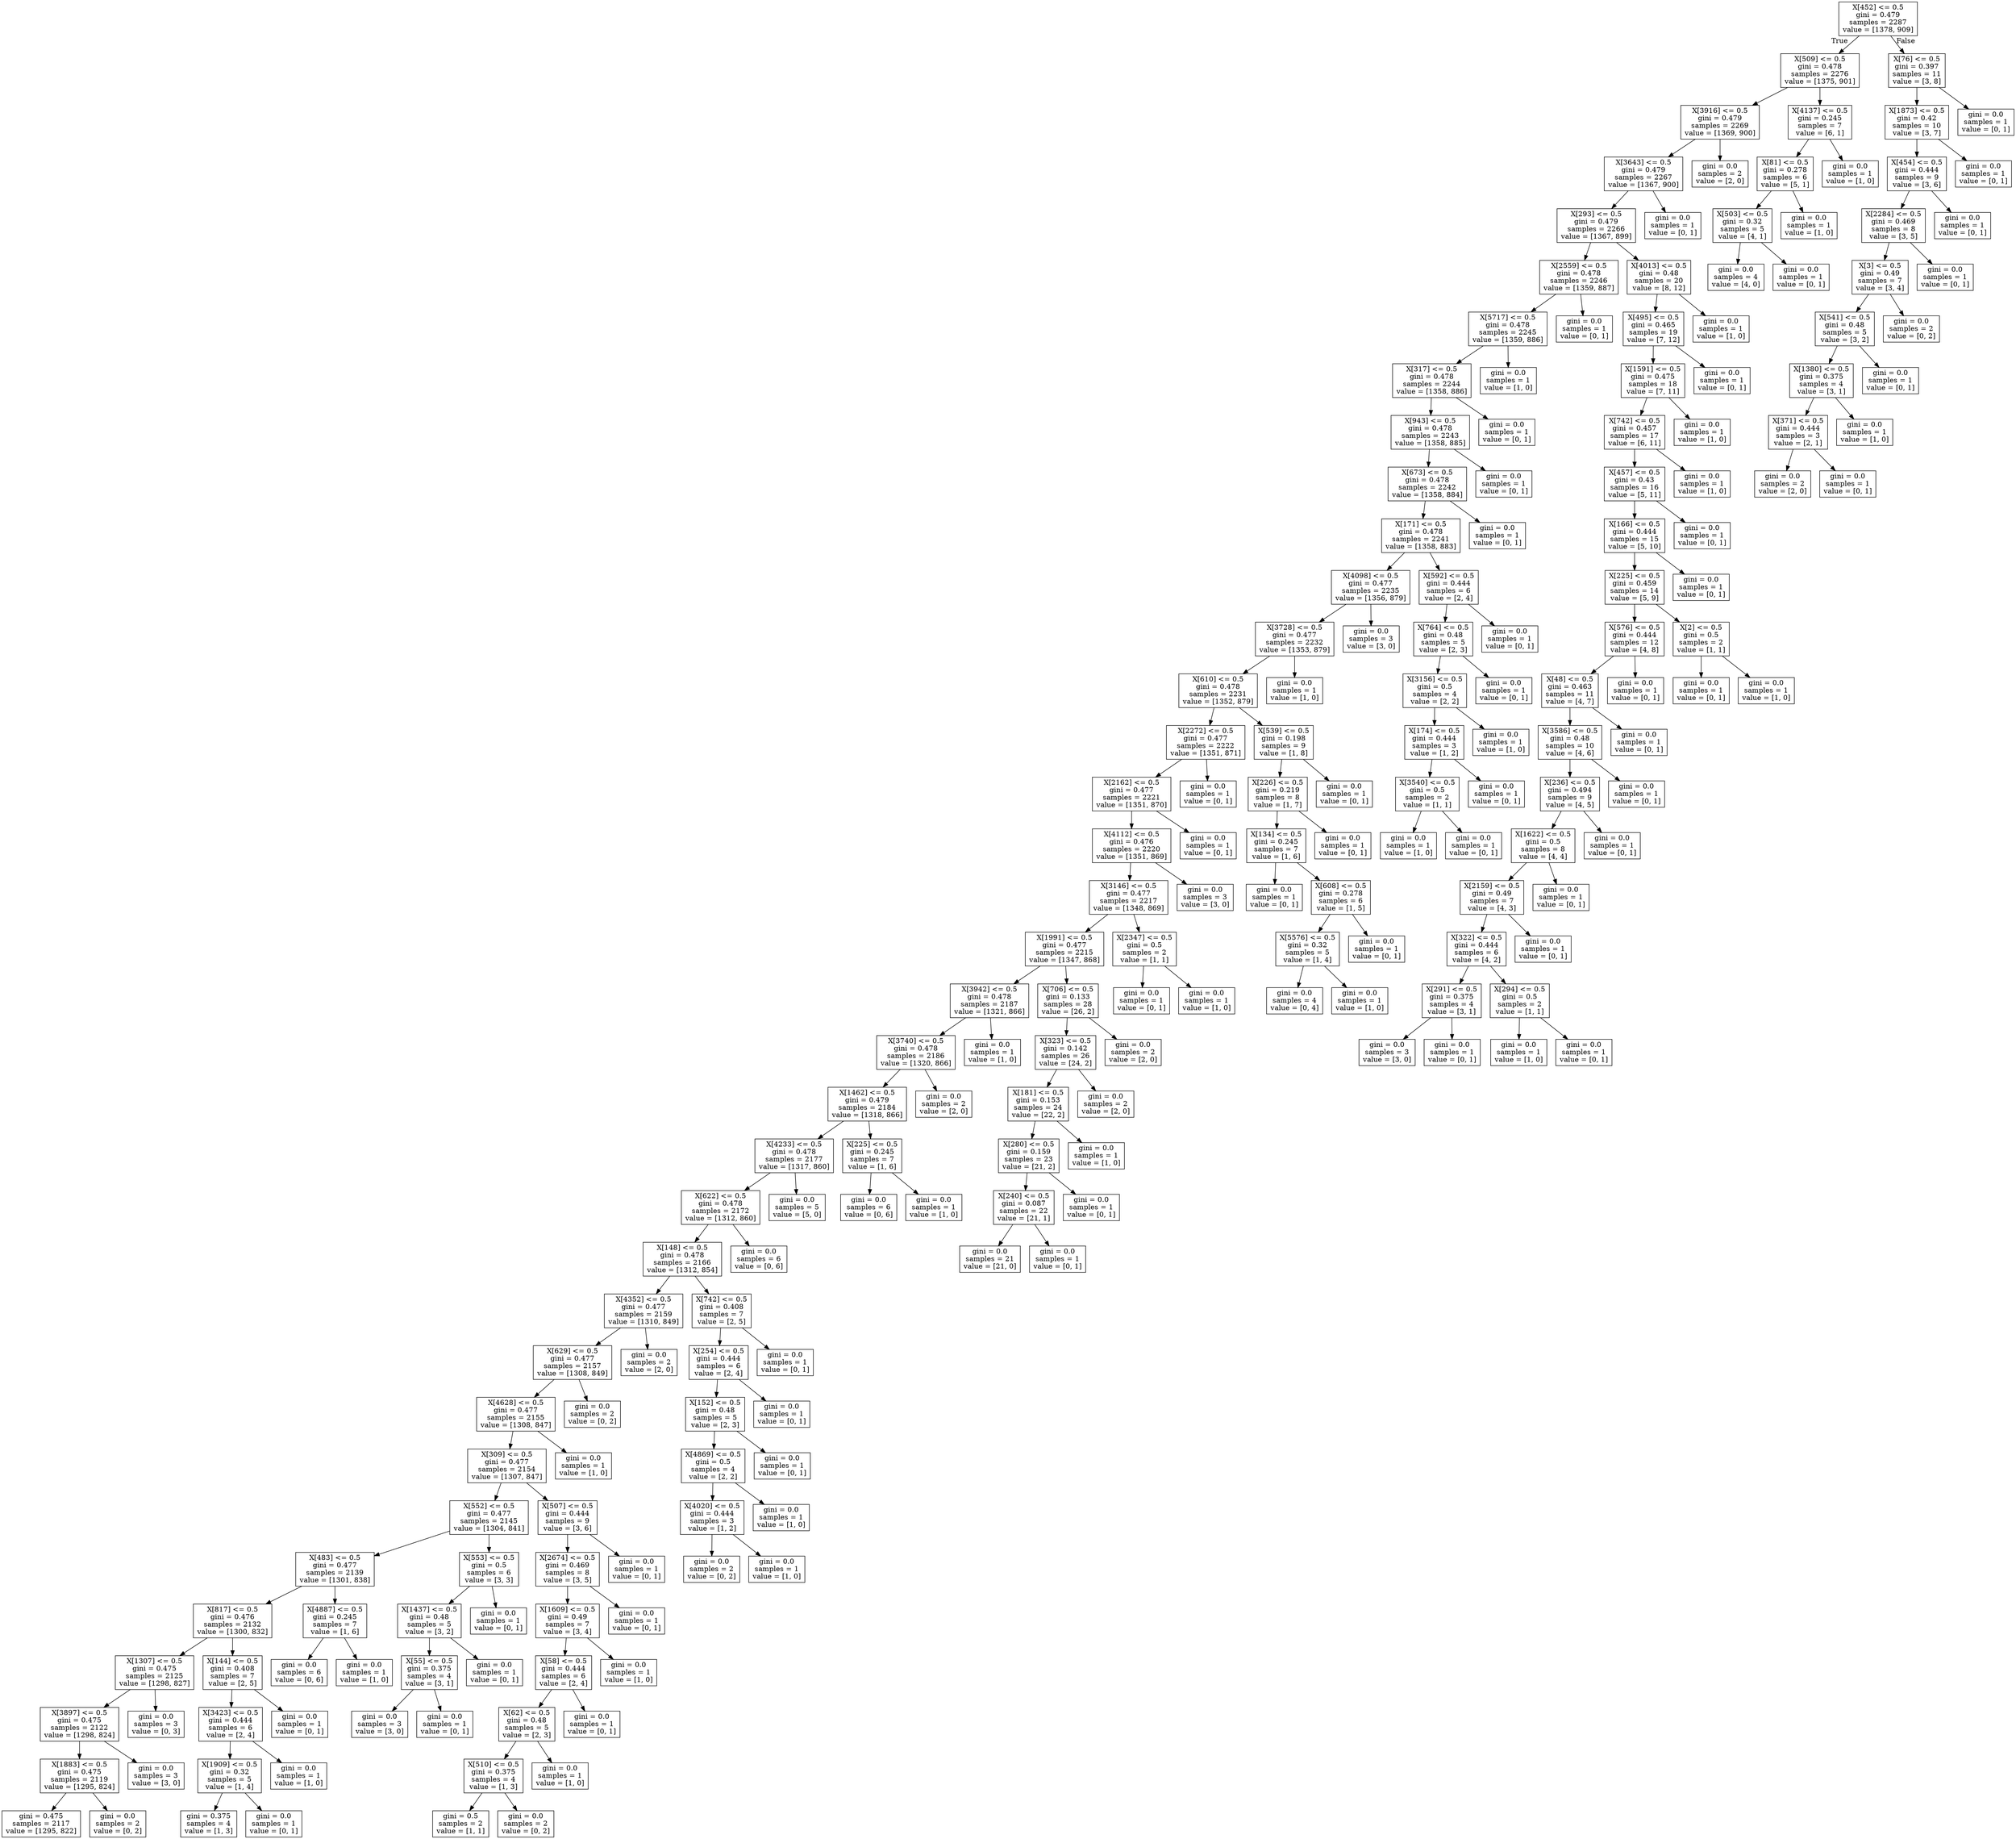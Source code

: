 digraph Tree {
node [shape=box] ;
0 [label="X[452] <= 0.5\ngini = 0.479\nsamples = 2287\nvalue = [1378, 909]"] ;
1 [label="X[509] <= 0.5\ngini = 0.478\nsamples = 2276\nvalue = [1375, 901]"] ;
0 -> 1 [labeldistance=2.5, labelangle=45, headlabel="True"] ;
2 [label="X[3916] <= 0.5\ngini = 0.479\nsamples = 2269\nvalue = [1369, 900]"] ;
1 -> 2 ;
3 [label="X[3643] <= 0.5\ngini = 0.479\nsamples = 2267\nvalue = [1367, 900]"] ;
2 -> 3 ;
4 [label="X[293] <= 0.5\ngini = 0.479\nsamples = 2266\nvalue = [1367, 899]"] ;
3 -> 4 ;
5 [label="X[2559] <= 0.5\ngini = 0.478\nsamples = 2246\nvalue = [1359, 887]"] ;
4 -> 5 ;
6 [label="X[5717] <= 0.5\ngini = 0.478\nsamples = 2245\nvalue = [1359, 886]"] ;
5 -> 6 ;
7 [label="X[317] <= 0.5\ngini = 0.478\nsamples = 2244\nvalue = [1358, 886]"] ;
6 -> 7 ;
8 [label="X[943] <= 0.5\ngini = 0.478\nsamples = 2243\nvalue = [1358, 885]"] ;
7 -> 8 ;
9 [label="X[673] <= 0.5\ngini = 0.478\nsamples = 2242\nvalue = [1358, 884]"] ;
8 -> 9 ;
10 [label="X[171] <= 0.5\ngini = 0.478\nsamples = 2241\nvalue = [1358, 883]"] ;
9 -> 10 ;
11 [label="X[4098] <= 0.5\ngini = 0.477\nsamples = 2235\nvalue = [1356, 879]"] ;
10 -> 11 ;
12 [label="X[3728] <= 0.5\ngini = 0.477\nsamples = 2232\nvalue = [1353, 879]"] ;
11 -> 12 ;
13 [label="X[610] <= 0.5\ngini = 0.478\nsamples = 2231\nvalue = [1352, 879]"] ;
12 -> 13 ;
14 [label="X[2272] <= 0.5\ngini = 0.477\nsamples = 2222\nvalue = [1351, 871]"] ;
13 -> 14 ;
15 [label="X[2162] <= 0.5\ngini = 0.477\nsamples = 2221\nvalue = [1351, 870]"] ;
14 -> 15 ;
16 [label="X[4112] <= 0.5\ngini = 0.476\nsamples = 2220\nvalue = [1351, 869]"] ;
15 -> 16 ;
17 [label="X[3146] <= 0.5\ngini = 0.477\nsamples = 2217\nvalue = [1348, 869]"] ;
16 -> 17 ;
18 [label="X[1991] <= 0.5\ngini = 0.477\nsamples = 2215\nvalue = [1347, 868]"] ;
17 -> 18 ;
19 [label="X[3942] <= 0.5\ngini = 0.478\nsamples = 2187\nvalue = [1321, 866]"] ;
18 -> 19 ;
20 [label="X[3740] <= 0.5\ngini = 0.478\nsamples = 2186\nvalue = [1320, 866]"] ;
19 -> 20 ;
21 [label="X[1462] <= 0.5\ngini = 0.479\nsamples = 2184\nvalue = [1318, 866]"] ;
20 -> 21 ;
22 [label="X[4233] <= 0.5\ngini = 0.478\nsamples = 2177\nvalue = [1317, 860]"] ;
21 -> 22 ;
23 [label="X[622] <= 0.5\ngini = 0.478\nsamples = 2172\nvalue = [1312, 860]"] ;
22 -> 23 ;
24 [label="X[148] <= 0.5\ngini = 0.478\nsamples = 2166\nvalue = [1312, 854]"] ;
23 -> 24 ;
25 [label="X[4352] <= 0.5\ngini = 0.477\nsamples = 2159\nvalue = [1310, 849]"] ;
24 -> 25 ;
26 [label="X[629] <= 0.5\ngini = 0.477\nsamples = 2157\nvalue = [1308, 849]"] ;
25 -> 26 ;
27 [label="X[4628] <= 0.5\ngini = 0.477\nsamples = 2155\nvalue = [1308, 847]"] ;
26 -> 27 ;
28 [label="X[309] <= 0.5\ngini = 0.477\nsamples = 2154\nvalue = [1307, 847]"] ;
27 -> 28 ;
29 [label="X[552] <= 0.5\ngini = 0.477\nsamples = 2145\nvalue = [1304, 841]"] ;
28 -> 29 ;
30 [label="X[483] <= 0.5\ngini = 0.477\nsamples = 2139\nvalue = [1301, 838]"] ;
29 -> 30 ;
31 [label="X[817] <= 0.5\ngini = 0.476\nsamples = 2132\nvalue = [1300, 832]"] ;
30 -> 31 ;
32 [label="X[1307] <= 0.5\ngini = 0.475\nsamples = 2125\nvalue = [1298, 827]"] ;
31 -> 32 ;
33 [label="X[3897] <= 0.5\ngini = 0.475\nsamples = 2122\nvalue = [1298, 824]"] ;
32 -> 33 ;
34 [label="X[1883] <= 0.5\ngini = 0.475\nsamples = 2119\nvalue = [1295, 824]"] ;
33 -> 34 ;
35 [label="gini = 0.475\nsamples = 2117\nvalue = [1295, 822]"] ;
34 -> 35 ;
36 [label="gini = 0.0\nsamples = 2\nvalue = [0, 2]"] ;
34 -> 36 ;
37 [label="gini = 0.0\nsamples = 3\nvalue = [3, 0]"] ;
33 -> 37 ;
38 [label="gini = 0.0\nsamples = 3\nvalue = [0, 3]"] ;
32 -> 38 ;
39 [label="X[144] <= 0.5\ngini = 0.408\nsamples = 7\nvalue = [2, 5]"] ;
31 -> 39 ;
40 [label="X[3423] <= 0.5\ngini = 0.444\nsamples = 6\nvalue = [2, 4]"] ;
39 -> 40 ;
41 [label="X[1909] <= 0.5\ngini = 0.32\nsamples = 5\nvalue = [1, 4]"] ;
40 -> 41 ;
42 [label="gini = 0.375\nsamples = 4\nvalue = [1, 3]"] ;
41 -> 42 ;
43 [label="gini = 0.0\nsamples = 1\nvalue = [0, 1]"] ;
41 -> 43 ;
44 [label="gini = 0.0\nsamples = 1\nvalue = [1, 0]"] ;
40 -> 44 ;
45 [label="gini = 0.0\nsamples = 1\nvalue = [0, 1]"] ;
39 -> 45 ;
46 [label="X[4887] <= 0.5\ngini = 0.245\nsamples = 7\nvalue = [1, 6]"] ;
30 -> 46 ;
47 [label="gini = 0.0\nsamples = 6\nvalue = [0, 6]"] ;
46 -> 47 ;
48 [label="gini = 0.0\nsamples = 1\nvalue = [1, 0]"] ;
46 -> 48 ;
49 [label="X[553] <= 0.5\ngini = 0.5\nsamples = 6\nvalue = [3, 3]"] ;
29 -> 49 ;
50 [label="X[1437] <= 0.5\ngini = 0.48\nsamples = 5\nvalue = [3, 2]"] ;
49 -> 50 ;
51 [label="X[55] <= 0.5\ngini = 0.375\nsamples = 4\nvalue = [3, 1]"] ;
50 -> 51 ;
52 [label="gini = 0.0\nsamples = 3\nvalue = [3, 0]"] ;
51 -> 52 ;
53 [label="gini = 0.0\nsamples = 1\nvalue = [0, 1]"] ;
51 -> 53 ;
54 [label="gini = 0.0\nsamples = 1\nvalue = [0, 1]"] ;
50 -> 54 ;
55 [label="gini = 0.0\nsamples = 1\nvalue = [0, 1]"] ;
49 -> 55 ;
56 [label="X[507] <= 0.5\ngini = 0.444\nsamples = 9\nvalue = [3, 6]"] ;
28 -> 56 ;
57 [label="X[2674] <= 0.5\ngini = 0.469\nsamples = 8\nvalue = [3, 5]"] ;
56 -> 57 ;
58 [label="X[1609] <= 0.5\ngini = 0.49\nsamples = 7\nvalue = [3, 4]"] ;
57 -> 58 ;
59 [label="X[58] <= 0.5\ngini = 0.444\nsamples = 6\nvalue = [2, 4]"] ;
58 -> 59 ;
60 [label="X[62] <= 0.5\ngini = 0.48\nsamples = 5\nvalue = [2, 3]"] ;
59 -> 60 ;
61 [label="X[510] <= 0.5\ngini = 0.375\nsamples = 4\nvalue = [1, 3]"] ;
60 -> 61 ;
62 [label="gini = 0.5\nsamples = 2\nvalue = [1, 1]"] ;
61 -> 62 ;
63 [label="gini = 0.0\nsamples = 2\nvalue = [0, 2]"] ;
61 -> 63 ;
64 [label="gini = 0.0\nsamples = 1\nvalue = [1, 0]"] ;
60 -> 64 ;
65 [label="gini = 0.0\nsamples = 1\nvalue = [0, 1]"] ;
59 -> 65 ;
66 [label="gini = 0.0\nsamples = 1\nvalue = [1, 0]"] ;
58 -> 66 ;
67 [label="gini = 0.0\nsamples = 1\nvalue = [0, 1]"] ;
57 -> 67 ;
68 [label="gini = 0.0\nsamples = 1\nvalue = [0, 1]"] ;
56 -> 68 ;
69 [label="gini = 0.0\nsamples = 1\nvalue = [1, 0]"] ;
27 -> 69 ;
70 [label="gini = 0.0\nsamples = 2\nvalue = [0, 2]"] ;
26 -> 70 ;
71 [label="gini = 0.0\nsamples = 2\nvalue = [2, 0]"] ;
25 -> 71 ;
72 [label="X[742] <= 0.5\ngini = 0.408\nsamples = 7\nvalue = [2, 5]"] ;
24 -> 72 ;
73 [label="X[254] <= 0.5\ngini = 0.444\nsamples = 6\nvalue = [2, 4]"] ;
72 -> 73 ;
74 [label="X[152] <= 0.5\ngini = 0.48\nsamples = 5\nvalue = [2, 3]"] ;
73 -> 74 ;
75 [label="X[4869] <= 0.5\ngini = 0.5\nsamples = 4\nvalue = [2, 2]"] ;
74 -> 75 ;
76 [label="X[4020] <= 0.5\ngini = 0.444\nsamples = 3\nvalue = [1, 2]"] ;
75 -> 76 ;
77 [label="gini = 0.0\nsamples = 2\nvalue = [0, 2]"] ;
76 -> 77 ;
78 [label="gini = 0.0\nsamples = 1\nvalue = [1, 0]"] ;
76 -> 78 ;
79 [label="gini = 0.0\nsamples = 1\nvalue = [1, 0]"] ;
75 -> 79 ;
80 [label="gini = 0.0\nsamples = 1\nvalue = [0, 1]"] ;
74 -> 80 ;
81 [label="gini = 0.0\nsamples = 1\nvalue = [0, 1]"] ;
73 -> 81 ;
82 [label="gini = 0.0\nsamples = 1\nvalue = [0, 1]"] ;
72 -> 82 ;
83 [label="gini = 0.0\nsamples = 6\nvalue = [0, 6]"] ;
23 -> 83 ;
84 [label="gini = 0.0\nsamples = 5\nvalue = [5, 0]"] ;
22 -> 84 ;
85 [label="X[225] <= 0.5\ngini = 0.245\nsamples = 7\nvalue = [1, 6]"] ;
21 -> 85 ;
86 [label="gini = 0.0\nsamples = 6\nvalue = [0, 6]"] ;
85 -> 86 ;
87 [label="gini = 0.0\nsamples = 1\nvalue = [1, 0]"] ;
85 -> 87 ;
88 [label="gini = 0.0\nsamples = 2\nvalue = [2, 0]"] ;
20 -> 88 ;
89 [label="gini = 0.0\nsamples = 1\nvalue = [1, 0]"] ;
19 -> 89 ;
90 [label="X[706] <= 0.5\ngini = 0.133\nsamples = 28\nvalue = [26, 2]"] ;
18 -> 90 ;
91 [label="X[323] <= 0.5\ngini = 0.142\nsamples = 26\nvalue = [24, 2]"] ;
90 -> 91 ;
92 [label="X[181] <= 0.5\ngini = 0.153\nsamples = 24\nvalue = [22, 2]"] ;
91 -> 92 ;
93 [label="X[280] <= 0.5\ngini = 0.159\nsamples = 23\nvalue = [21, 2]"] ;
92 -> 93 ;
94 [label="X[240] <= 0.5\ngini = 0.087\nsamples = 22\nvalue = [21, 1]"] ;
93 -> 94 ;
95 [label="gini = 0.0\nsamples = 21\nvalue = [21, 0]"] ;
94 -> 95 ;
96 [label="gini = 0.0\nsamples = 1\nvalue = [0, 1]"] ;
94 -> 96 ;
97 [label="gini = 0.0\nsamples = 1\nvalue = [0, 1]"] ;
93 -> 97 ;
98 [label="gini = 0.0\nsamples = 1\nvalue = [1, 0]"] ;
92 -> 98 ;
99 [label="gini = 0.0\nsamples = 2\nvalue = [2, 0]"] ;
91 -> 99 ;
100 [label="gini = 0.0\nsamples = 2\nvalue = [2, 0]"] ;
90 -> 100 ;
101 [label="X[2347] <= 0.5\ngini = 0.5\nsamples = 2\nvalue = [1, 1]"] ;
17 -> 101 ;
102 [label="gini = 0.0\nsamples = 1\nvalue = [0, 1]"] ;
101 -> 102 ;
103 [label="gini = 0.0\nsamples = 1\nvalue = [1, 0]"] ;
101 -> 103 ;
104 [label="gini = 0.0\nsamples = 3\nvalue = [3, 0]"] ;
16 -> 104 ;
105 [label="gini = 0.0\nsamples = 1\nvalue = [0, 1]"] ;
15 -> 105 ;
106 [label="gini = 0.0\nsamples = 1\nvalue = [0, 1]"] ;
14 -> 106 ;
107 [label="X[539] <= 0.5\ngini = 0.198\nsamples = 9\nvalue = [1, 8]"] ;
13 -> 107 ;
108 [label="X[226] <= 0.5\ngini = 0.219\nsamples = 8\nvalue = [1, 7]"] ;
107 -> 108 ;
109 [label="X[134] <= 0.5\ngini = 0.245\nsamples = 7\nvalue = [1, 6]"] ;
108 -> 109 ;
110 [label="gini = 0.0\nsamples = 1\nvalue = [0, 1]"] ;
109 -> 110 ;
111 [label="X[608] <= 0.5\ngini = 0.278\nsamples = 6\nvalue = [1, 5]"] ;
109 -> 111 ;
112 [label="X[5576] <= 0.5\ngini = 0.32\nsamples = 5\nvalue = [1, 4]"] ;
111 -> 112 ;
113 [label="gini = 0.0\nsamples = 4\nvalue = [0, 4]"] ;
112 -> 113 ;
114 [label="gini = 0.0\nsamples = 1\nvalue = [1, 0]"] ;
112 -> 114 ;
115 [label="gini = 0.0\nsamples = 1\nvalue = [0, 1]"] ;
111 -> 115 ;
116 [label="gini = 0.0\nsamples = 1\nvalue = [0, 1]"] ;
108 -> 116 ;
117 [label="gini = 0.0\nsamples = 1\nvalue = [0, 1]"] ;
107 -> 117 ;
118 [label="gini = 0.0\nsamples = 1\nvalue = [1, 0]"] ;
12 -> 118 ;
119 [label="gini = 0.0\nsamples = 3\nvalue = [3, 0]"] ;
11 -> 119 ;
120 [label="X[592] <= 0.5\ngini = 0.444\nsamples = 6\nvalue = [2, 4]"] ;
10 -> 120 ;
121 [label="X[764] <= 0.5\ngini = 0.48\nsamples = 5\nvalue = [2, 3]"] ;
120 -> 121 ;
122 [label="X[3156] <= 0.5\ngini = 0.5\nsamples = 4\nvalue = [2, 2]"] ;
121 -> 122 ;
123 [label="X[174] <= 0.5\ngini = 0.444\nsamples = 3\nvalue = [1, 2]"] ;
122 -> 123 ;
124 [label="X[3540] <= 0.5\ngini = 0.5\nsamples = 2\nvalue = [1, 1]"] ;
123 -> 124 ;
125 [label="gini = 0.0\nsamples = 1\nvalue = [1, 0]"] ;
124 -> 125 ;
126 [label="gini = 0.0\nsamples = 1\nvalue = [0, 1]"] ;
124 -> 126 ;
127 [label="gini = 0.0\nsamples = 1\nvalue = [0, 1]"] ;
123 -> 127 ;
128 [label="gini = 0.0\nsamples = 1\nvalue = [1, 0]"] ;
122 -> 128 ;
129 [label="gini = 0.0\nsamples = 1\nvalue = [0, 1]"] ;
121 -> 129 ;
130 [label="gini = 0.0\nsamples = 1\nvalue = [0, 1]"] ;
120 -> 130 ;
131 [label="gini = 0.0\nsamples = 1\nvalue = [0, 1]"] ;
9 -> 131 ;
132 [label="gini = 0.0\nsamples = 1\nvalue = [0, 1]"] ;
8 -> 132 ;
133 [label="gini = 0.0\nsamples = 1\nvalue = [0, 1]"] ;
7 -> 133 ;
134 [label="gini = 0.0\nsamples = 1\nvalue = [1, 0]"] ;
6 -> 134 ;
135 [label="gini = 0.0\nsamples = 1\nvalue = [0, 1]"] ;
5 -> 135 ;
136 [label="X[4013] <= 0.5\ngini = 0.48\nsamples = 20\nvalue = [8, 12]"] ;
4 -> 136 ;
137 [label="X[495] <= 0.5\ngini = 0.465\nsamples = 19\nvalue = [7, 12]"] ;
136 -> 137 ;
138 [label="X[1591] <= 0.5\ngini = 0.475\nsamples = 18\nvalue = [7, 11]"] ;
137 -> 138 ;
139 [label="X[742] <= 0.5\ngini = 0.457\nsamples = 17\nvalue = [6, 11]"] ;
138 -> 139 ;
140 [label="X[457] <= 0.5\ngini = 0.43\nsamples = 16\nvalue = [5, 11]"] ;
139 -> 140 ;
141 [label="X[166] <= 0.5\ngini = 0.444\nsamples = 15\nvalue = [5, 10]"] ;
140 -> 141 ;
142 [label="X[225] <= 0.5\ngini = 0.459\nsamples = 14\nvalue = [5, 9]"] ;
141 -> 142 ;
143 [label="X[576] <= 0.5\ngini = 0.444\nsamples = 12\nvalue = [4, 8]"] ;
142 -> 143 ;
144 [label="X[48] <= 0.5\ngini = 0.463\nsamples = 11\nvalue = [4, 7]"] ;
143 -> 144 ;
145 [label="X[3586] <= 0.5\ngini = 0.48\nsamples = 10\nvalue = [4, 6]"] ;
144 -> 145 ;
146 [label="X[236] <= 0.5\ngini = 0.494\nsamples = 9\nvalue = [4, 5]"] ;
145 -> 146 ;
147 [label="X[1622] <= 0.5\ngini = 0.5\nsamples = 8\nvalue = [4, 4]"] ;
146 -> 147 ;
148 [label="X[2159] <= 0.5\ngini = 0.49\nsamples = 7\nvalue = [4, 3]"] ;
147 -> 148 ;
149 [label="X[322] <= 0.5\ngini = 0.444\nsamples = 6\nvalue = [4, 2]"] ;
148 -> 149 ;
150 [label="X[291] <= 0.5\ngini = 0.375\nsamples = 4\nvalue = [3, 1]"] ;
149 -> 150 ;
151 [label="gini = 0.0\nsamples = 3\nvalue = [3, 0]"] ;
150 -> 151 ;
152 [label="gini = 0.0\nsamples = 1\nvalue = [0, 1]"] ;
150 -> 152 ;
153 [label="X[294] <= 0.5\ngini = 0.5\nsamples = 2\nvalue = [1, 1]"] ;
149 -> 153 ;
154 [label="gini = 0.0\nsamples = 1\nvalue = [1, 0]"] ;
153 -> 154 ;
155 [label="gini = 0.0\nsamples = 1\nvalue = [0, 1]"] ;
153 -> 155 ;
156 [label="gini = 0.0\nsamples = 1\nvalue = [0, 1]"] ;
148 -> 156 ;
157 [label="gini = 0.0\nsamples = 1\nvalue = [0, 1]"] ;
147 -> 157 ;
158 [label="gini = 0.0\nsamples = 1\nvalue = [0, 1]"] ;
146 -> 158 ;
159 [label="gini = 0.0\nsamples = 1\nvalue = [0, 1]"] ;
145 -> 159 ;
160 [label="gini = 0.0\nsamples = 1\nvalue = [0, 1]"] ;
144 -> 160 ;
161 [label="gini = 0.0\nsamples = 1\nvalue = [0, 1]"] ;
143 -> 161 ;
162 [label="X[2] <= 0.5\ngini = 0.5\nsamples = 2\nvalue = [1, 1]"] ;
142 -> 162 ;
163 [label="gini = 0.0\nsamples = 1\nvalue = [0, 1]"] ;
162 -> 163 ;
164 [label="gini = 0.0\nsamples = 1\nvalue = [1, 0]"] ;
162 -> 164 ;
165 [label="gini = 0.0\nsamples = 1\nvalue = [0, 1]"] ;
141 -> 165 ;
166 [label="gini = 0.0\nsamples = 1\nvalue = [0, 1]"] ;
140 -> 166 ;
167 [label="gini = 0.0\nsamples = 1\nvalue = [1, 0]"] ;
139 -> 167 ;
168 [label="gini = 0.0\nsamples = 1\nvalue = [1, 0]"] ;
138 -> 168 ;
169 [label="gini = 0.0\nsamples = 1\nvalue = [0, 1]"] ;
137 -> 169 ;
170 [label="gini = 0.0\nsamples = 1\nvalue = [1, 0]"] ;
136 -> 170 ;
171 [label="gini = 0.0\nsamples = 1\nvalue = [0, 1]"] ;
3 -> 171 ;
172 [label="gini = 0.0\nsamples = 2\nvalue = [2, 0]"] ;
2 -> 172 ;
173 [label="X[4137] <= 0.5\ngini = 0.245\nsamples = 7\nvalue = [6, 1]"] ;
1 -> 173 ;
174 [label="X[81] <= 0.5\ngini = 0.278\nsamples = 6\nvalue = [5, 1]"] ;
173 -> 174 ;
175 [label="X[503] <= 0.5\ngini = 0.32\nsamples = 5\nvalue = [4, 1]"] ;
174 -> 175 ;
176 [label="gini = 0.0\nsamples = 4\nvalue = [4, 0]"] ;
175 -> 176 ;
177 [label="gini = 0.0\nsamples = 1\nvalue = [0, 1]"] ;
175 -> 177 ;
178 [label="gini = 0.0\nsamples = 1\nvalue = [1, 0]"] ;
174 -> 178 ;
179 [label="gini = 0.0\nsamples = 1\nvalue = [1, 0]"] ;
173 -> 179 ;
180 [label="X[76] <= 0.5\ngini = 0.397\nsamples = 11\nvalue = [3, 8]"] ;
0 -> 180 [labeldistance=2.5, labelangle=-45, headlabel="False"] ;
181 [label="X[1873] <= 0.5\ngini = 0.42\nsamples = 10\nvalue = [3, 7]"] ;
180 -> 181 ;
182 [label="X[454] <= 0.5\ngini = 0.444\nsamples = 9\nvalue = [3, 6]"] ;
181 -> 182 ;
183 [label="X[2284] <= 0.5\ngini = 0.469\nsamples = 8\nvalue = [3, 5]"] ;
182 -> 183 ;
184 [label="X[3] <= 0.5\ngini = 0.49\nsamples = 7\nvalue = [3, 4]"] ;
183 -> 184 ;
185 [label="X[541] <= 0.5\ngini = 0.48\nsamples = 5\nvalue = [3, 2]"] ;
184 -> 185 ;
186 [label="X[1380] <= 0.5\ngini = 0.375\nsamples = 4\nvalue = [3, 1]"] ;
185 -> 186 ;
187 [label="X[371] <= 0.5\ngini = 0.444\nsamples = 3\nvalue = [2, 1]"] ;
186 -> 187 ;
188 [label="gini = 0.0\nsamples = 2\nvalue = [2, 0]"] ;
187 -> 188 ;
189 [label="gini = 0.0\nsamples = 1\nvalue = [0, 1]"] ;
187 -> 189 ;
190 [label="gini = 0.0\nsamples = 1\nvalue = [1, 0]"] ;
186 -> 190 ;
191 [label="gini = 0.0\nsamples = 1\nvalue = [0, 1]"] ;
185 -> 191 ;
192 [label="gini = 0.0\nsamples = 2\nvalue = [0, 2]"] ;
184 -> 192 ;
193 [label="gini = 0.0\nsamples = 1\nvalue = [0, 1]"] ;
183 -> 193 ;
194 [label="gini = 0.0\nsamples = 1\nvalue = [0, 1]"] ;
182 -> 194 ;
195 [label="gini = 0.0\nsamples = 1\nvalue = [0, 1]"] ;
181 -> 195 ;
196 [label="gini = 0.0\nsamples = 1\nvalue = [0, 1]"] ;
180 -> 196 ;
}